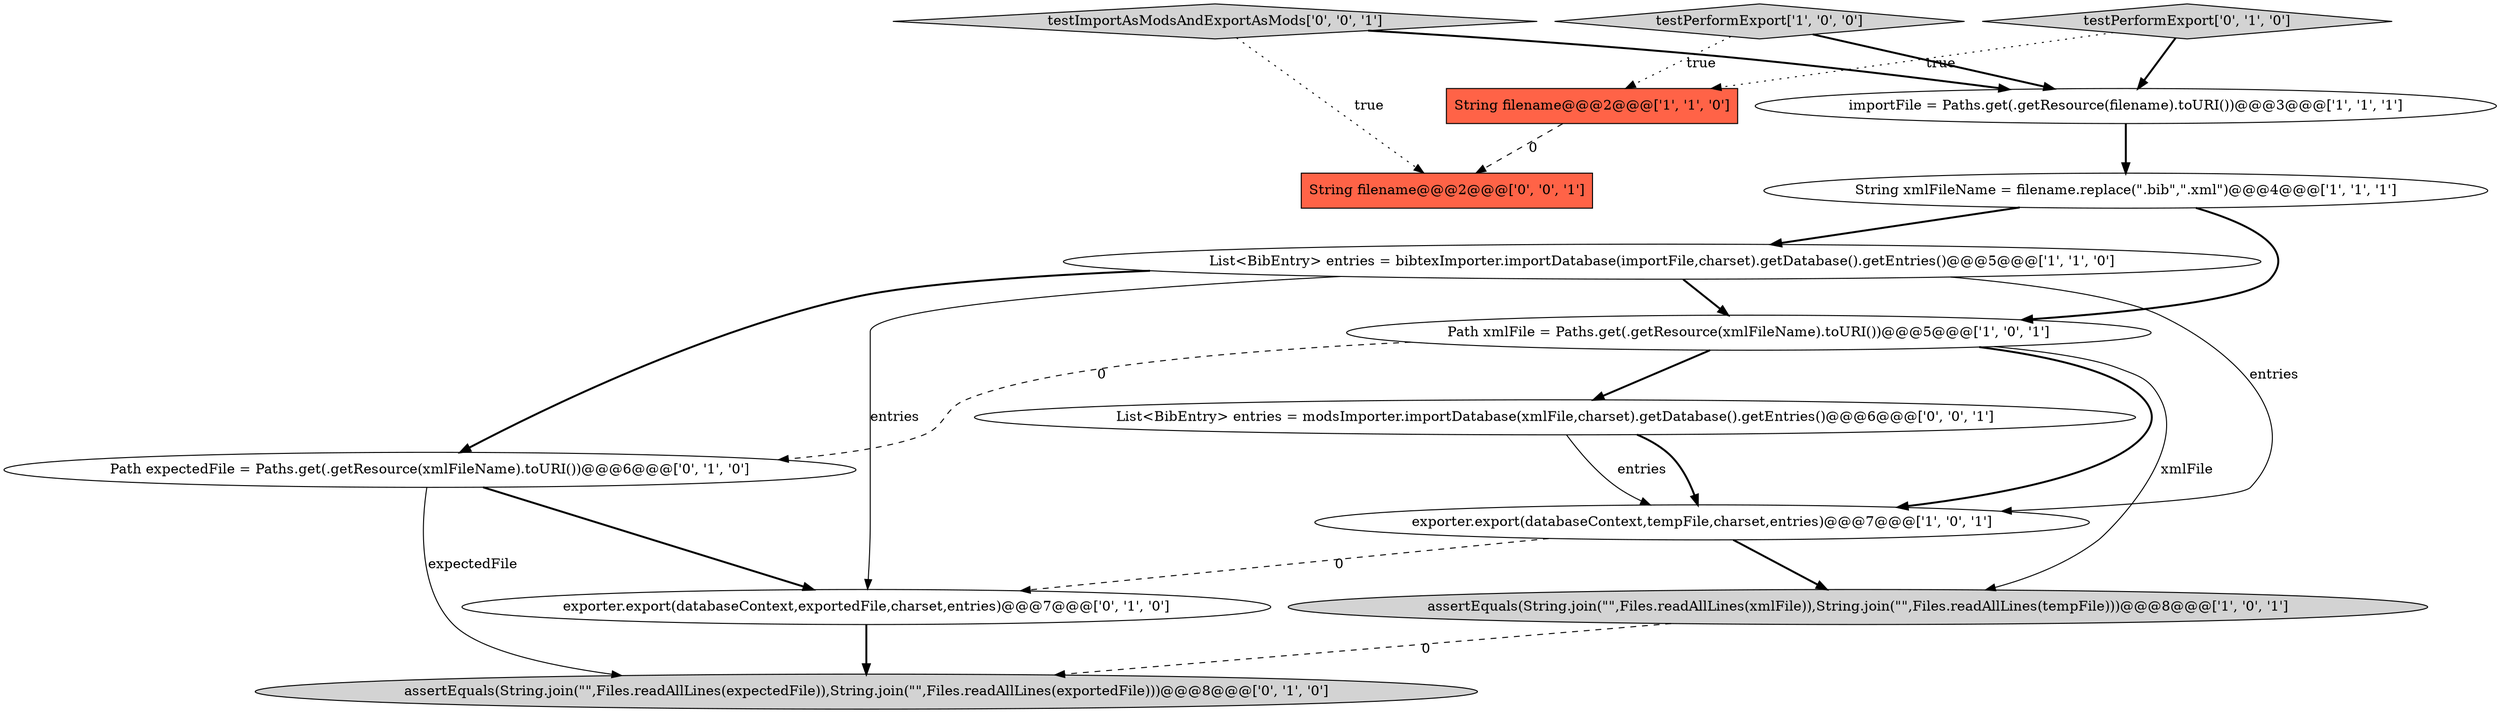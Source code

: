 digraph {
5 [style = filled, label = "exporter.export(databaseContext,tempFile,charset,entries)@@@7@@@['1', '0', '1']", fillcolor = white, shape = ellipse image = "AAA0AAABBB1BBB"];
9 [style = filled, label = "Path expectedFile = Paths.get(.getResource(xmlFileName).toURI())@@@6@@@['0', '1', '0']", fillcolor = white, shape = ellipse image = "AAA1AAABBB2BBB"];
4 [style = filled, label = "String xmlFileName = filename.replace(\".bib\",\".xml\")@@@4@@@['1', '1', '1']", fillcolor = white, shape = ellipse image = "AAA0AAABBB1BBB"];
13 [style = filled, label = "List<BibEntry> entries = modsImporter.importDatabase(xmlFile,charset).getDatabase().getEntries()@@@6@@@['0', '0', '1']", fillcolor = white, shape = ellipse image = "AAA0AAABBB3BBB"];
6 [style = filled, label = "testPerformExport['1', '0', '0']", fillcolor = lightgray, shape = diamond image = "AAA0AAABBB1BBB"];
2 [style = filled, label = "assertEquals(String.join(\"\",Files.readAllLines(xmlFile)),String.join(\"\",Files.readAllLines(tempFile)))@@@8@@@['1', '0', '1']", fillcolor = lightgray, shape = ellipse image = "AAA0AAABBB1BBB"];
8 [style = filled, label = "exporter.export(databaseContext,exportedFile,charset,entries)@@@7@@@['0', '1', '0']", fillcolor = white, shape = ellipse image = "AAA1AAABBB2BBB"];
11 [style = filled, label = "assertEquals(String.join(\"\",Files.readAllLines(expectedFile)),String.join(\"\",Files.readAllLines(exportedFile)))@@@8@@@['0', '1', '0']", fillcolor = lightgray, shape = ellipse image = "AAA1AAABBB2BBB"];
12 [style = filled, label = "String filename@@@2@@@['0', '0', '1']", fillcolor = tomato, shape = box image = "AAA0AAABBB3BBB"];
1 [style = filled, label = "String filename@@@2@@@['1', '1', '0']", fillcolor = tomato, shape = box image = "AAA0AAABBB1BBB"];
0 [style = filled, label = "Path xmlFile = Paths.get(.getResource(xmlFileName).toURI())@@@5@@@['1', '0', '1']", fillcolor = white, shape = ellipse image = "AAA0AAABBB1BBB"];
14 [style = filled, label = "testImportAsModsAndExportAsMods['0', '0', '1']", fillcolor = lightgray, shape = diamond image = "AAA0AAABBB3BBB"];
10 [style = filled, label = "testPerformExport['0', '1', '0']", fillcolor = lightgray, shape = diamond image = "AAA0AAABBB2BBB"];
7 [style = filled, label = "importFile = Paths.get(.getResource(filename).toURI())@@@3@@@['1', '1', '1']", fillcolor = white, shape = ellipse image = "AAA0AAABBB1BBB"];
3 [style = filled, label = "List<BibEntry> entries = bibtexImporter.importDatabase(importFile,charset).getDatabase().getEntries()@@@5@@@['1', '1', '0']", fillcolor = white, shape = ellipse image = "AAA0AAABBB1BBB"];
5->2 [style = bold, label=""];
14->7 [style = bold, label=""];
10->1 [style = dotted, label="true"];
13->5 [style = solid, label="entries"];
6->1 [style = dotted, label="true"];
3->5 [style = solid, label="entries"];
9->11 [style = solid, label="expectedFile"];
0->13 [style = bold, label=""];
14->12 [style = dotted, label="true"];
8->11 [style = bold, label=""];
5->8 [style = dashed, label="0"];
10->7 [style = bold, label=""];
7->4 [style = bold, label=""];
0->2 [style = solid, label="xmlFile"];
3->0 [style = bold, label=""];
3->9 [style = bold, label=""];
0->9 [style = dashed, label="0"];
1->12 [style = dashed, label="0"];
2->11 [style = dashed, label="0"];
9->8 [style = bold, label=""];
0->5 [style = bold, label=""];
6->7 [style = bold, label=""];
4->3 [style = bold, label=""];
3->8 [style = solid, label="entries"];
13->5 [style = bold, label=""];
4->0 [style = bold, label=""];
}
